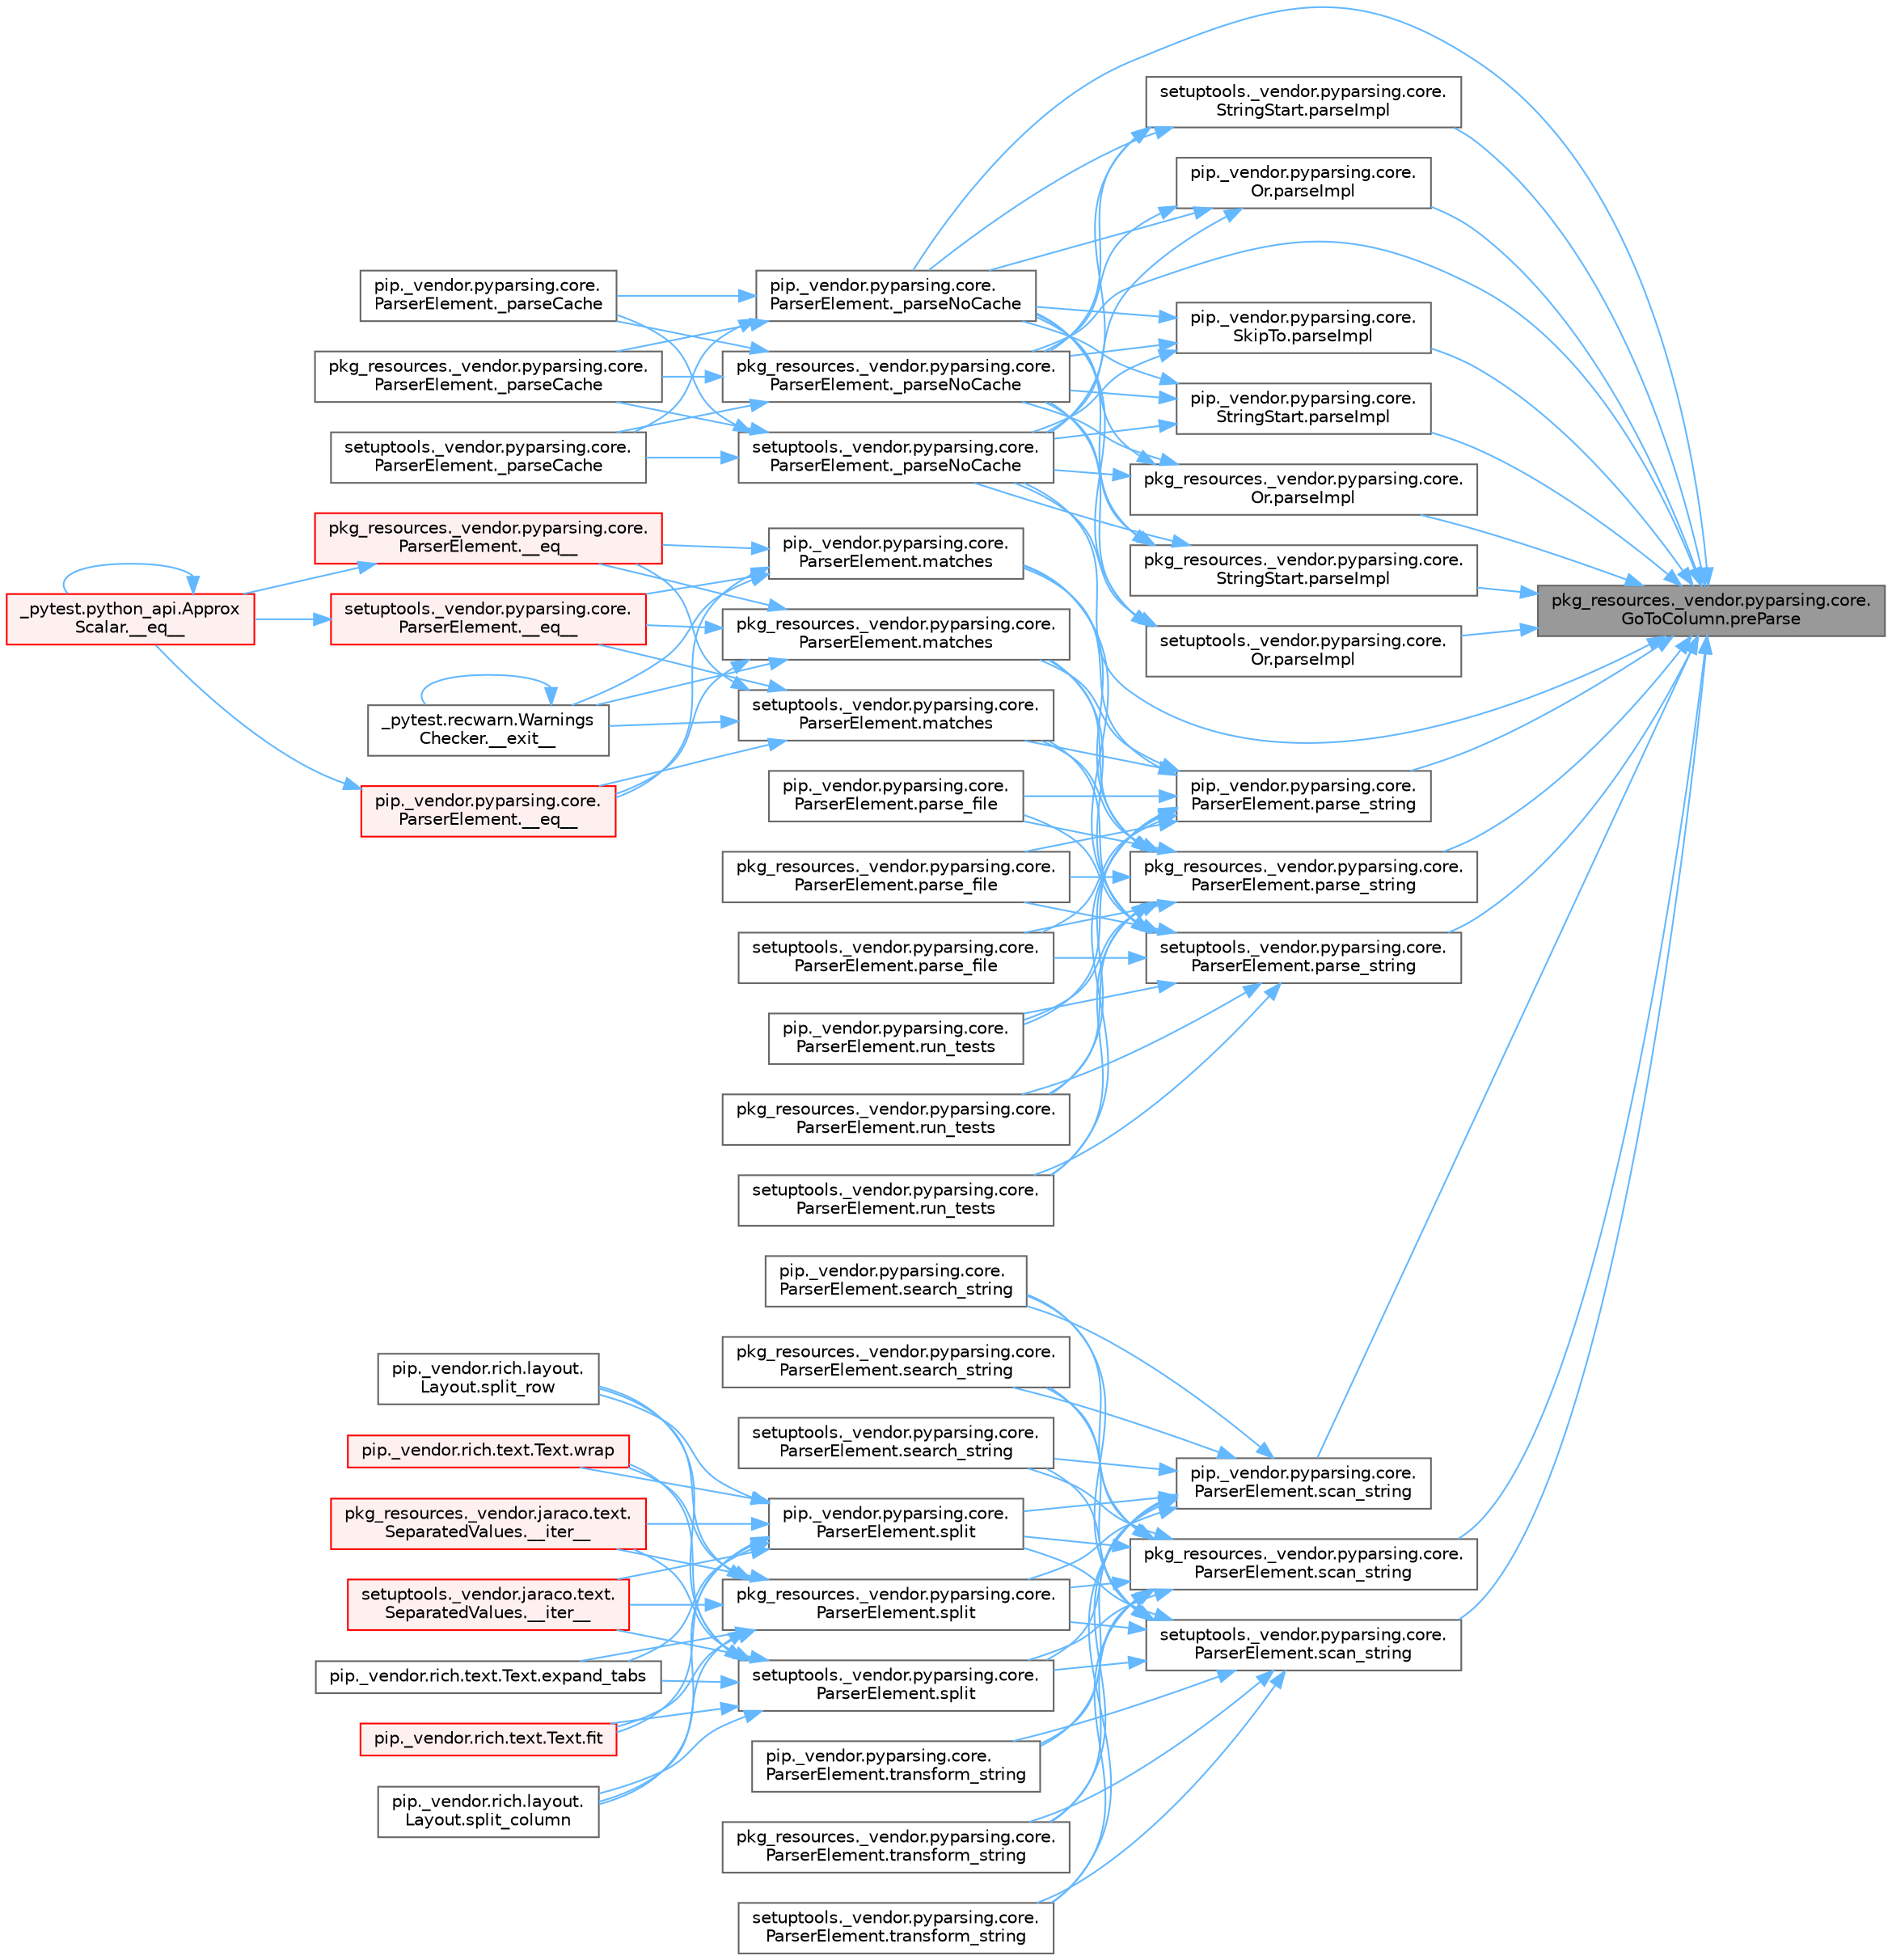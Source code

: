 digraph "pkg_resources._vendor.pyparsing.core.GoToColumn.preParse"
{
 // LATEX_PDF_SIZE
  bgcolor="transparent";
  edge [fontname=Helvetica,fontsize=10,labelfontname=Helvetica,labelfontsize=10];
  node [fontname=Helvetica,fontsize=10,shape=box,height=0.2,width=0.4];
  rankdir="RL";
  Node1 [id="Node000001",label="pkg_resources._vendor.pyparsing.core.\lGoToColumn.preParse",height=0.2,width=0.4,color="gray40", fillcolor="grey60", style="filled", fontcolor="black",tooltip=" "];
  Node1 -> Node2 [id="edge1_Node000001_Node000002",dir="back",color="steelblue1",style="solid",tooltip=" "];
  Node2 [id="Node000002",label="pip._vendor.pyparsing.core.\lParserElement._parseNoCache",height=0.2,width=0.4,color="grey40", fillcolor="white", style="filled",URL="$classpip_1_1__vendor_1_1pyparsing_1_1core_1_1_parser_element.html#af319bff1f8ae463c29689bc902788e50",tooltip=" "];
  Node2 -> Node3 [id="edge2_Node000002_Node000003",dir="back",color="steelblue1",style="solid",tooltip=" "];
  Node3 [id="Node000003",label="pip._vendor.pyparsing.core.\lParserElement._parseCache",height=0.2,width=0.4,color="grey40", fillcolor="white", style="filled",URL="$classpip_1_1__vendor_1_1pyparsing_1_1core_1_1_parser_element.html#a5614d581e42d84b716b0dcab98157c88",tooltip=" "];
  Node2 -> Node4 [id="edge3_Node000002_Node000004",dir="back",color="steelblue1",style="solid",tooltip=" "];
  Node4 [id="Node000004",label="pkg_resources._vendor.pyparsing.core.\lParserElement._parseCache",height=0.2,width=0.4,color="grey40", fillcolor="white", style="filled",URL="$classpkg__resources_1_1__vendor_1_1pyparsing_1_1core_1_1_parser_element.html#a1a69c7785a92769109263bd940ab37ae",tooltip=" "];
  Node2 -> Node5 [id="edge4_Node000002_Node000005",dir="back",color="steelblue1",style="solid",tooltip=" "];
  Node5 [id="Node000005",label="setuptools._vendor.pyparsing.core.\lParserElement._parseCache",height=0.2,width=0.4,color="grey40", fillcolor="white", style="filled",URL="$classsetuptools_1_1__vendor_1_1pyparsing_1_1core_1_1_parser_element.html#aad2d74190c4edf9d86294fe1907cffba",tooltip=" "];
  Node1 -> Node6 [id="edge5_Node000001_Node000006",dir="back",color="steelblue1",style="solid",tooltip=" "];
  Node6 [id="Node000006",label="pkg_resources._vendor.pyparsing.core.\lParserElement._parseNoCache",height=0.2,width=0.4,color="grey40", fillcolor="white", style="filled",URL="$classpkg__resources_1_1__vendor_1_1pyparsing_1_1core_1_1_parser_element.html#ae74acbecf9daa6eccbb3c02112745915",tooltip=" "];
  Node6 -> Node3 [id="edge6_Node000006_Node000003",dir="back",color="steelblue1",style="solid",tooltip=" "];
  Node6 -> Node4 [id="edge7_Node000006_Node000004",dir="back",color="steelblue1",style="solid",tooltip=" "];
  Node6 -> Node5 [id="edge8_Node000006_Node000005",dir="back",color="steelblue1",style="solid",tooltip=" "];
  Node1 -> Node7 [id="edge9_Node000001_Node000007",dir="back",color="steelblue1",style="solid",tooltip=" "];
  Node7 [id="Node000007",label="setuptools._vendor.pyparsing.core.\lParserElement._parseNoCache",height=0.2,width=0.4,color="grey40", fillcolor="white", style="filled",URL="$classsetuptools_1_1__vendor_1_1pyparsing_1_1core_1_1_parser_element.html#ac87deeca77414208ea7ac3e6f23accc5",tooltip=" "];
  Node7 -> Node3 [id="edge10_Node000007_Node000003",dir="back",color="steelblue1",style="solid",tooltip=" "];
  Node7 -> Node4 [id="edge11_Node000007_Node000004",dir="back",color="steelblue1",style="solid",tooltip=" "];
  Node7 -> Node5 [id="edge12_Node000007_Node000005",dir="back",color="steelblue1",style="solid",tooltip=" "];
  Node1 -> Node8 [id="edge13_Node000001_Node000008",dir="back",color="steelblue1",style="solid",tooltip=" "];
  Node8 [id="Node000008",label="pip._vendor.pyparsing.core.\lParserElement.parse_string",height=0.2,width=0.4,color="grey40", fillcolor="white", style="filled",URL="$classpip_1_1__vendor_1_1pyparsing_1_1core_1_1_parser_element.html#ac17206f98799aeb9149ef0873423fb3d",tooltip=" "];
  Node8 -> Node9 [id="edge14_Node000008_Node000009",dir="back",color="steelblue1",style="solid",tooltip=" "];
  Node9 [id="Node000009",label="pip._vendor.pyparsing.core.\lParserElement.matches",height=0.2,width=0.4,color="grey40", fillcolor="white", style="filled",URL="$classpip_1_1__vendor_1_1pyparsing_1_1core_1_1_parser_element.html#a506dbc15b395eb36dc4f6cbc0fdf143a",tooltip=" "];
  Node9 -> Node10 [id="edge15_Node000009_Node000010",dir="back",color="steelblue1",style="solid",tooltip=" "];
  Node10 [id="Node000010",label="pip._vendor.pyparsing.core.\lParserElement.__eq__",height=0.2,width=0.4,color="red", fillcolor="#FFF0F0", style="filled",URL="$classpip_1_1__vendor_1_1pyparsing_1_1core_1_1_parser_element.html#a56ccd877aaaa23f3bf1adb7bcc0b46ec",tooltip=" "];
  Node10 -> Node11 [id="edge16_Node000010_Node000011",dir="back",color="steelblue1",style="solid",tooltip=" "];
  Node11 [id="Node000011",label="_pytest.python_api.Approx\lScalar.__eq__",height=0.2,width=0.4,color="red", fillcolor="#FFF0F0", style="filled",URL="$class__pytest_1_1python__api_1_1_approx_scalar.html#af4601ee4ca7409927f88c83ebfc3d923",tooltip=" "];
  Node11 -> Node11 [id="edge17_Node000011_Node000011",dir="back",color="steelblue1",style="solid",tooltip=" "];
  Node9 -> Node19 [id="edge18_Node000009_Node000019",dir="back",color="steelblue1",style="solid",tooltip=" "];
  Node19 [id="Node000019",label="pkg_resources._vendor.pyparsing.core.\lParserElement.__eq__",height=0.2,width=0.4,color="red", fillcolor="#FFF0F0", style="filled",URL="$classpkg__resources_1_1__vendor_1_1pyparsing_1_1core_1_1_parser_element.html#a7a018d9eabb371a3a8cbeff784e873eb",tooltip=" "];
  Node19 -> Node11 [id="edge19_Node000019_Node000011",dir="back",color="steelblue1",style="solid",tooltip=" "];
  Node9 -> Node20 [id="edge20_Node000009_Node000020",dir="back",color="steelblue1",style="solid",tooltip=" "];
  Node20 [id="Node000020",label="setuptools._vendor.pyparsing.core.\lParserElement.__eq__",height=0.2,width=0.4,color="red", fillcolor="#FFF0F0", style="filled",URL="$classsetuptools_1_1__vendor_1_1pyparsing_1_1core_1_1_parser_element.html#a2fba49725ed4d403a97bf0955a516d7a",tooltip=" "];
  Node20 -> Node11 [id="edge21_Node000020_Node000011",dir="back",color="steelblue1",style="solid",tooltip=" "];
  Node9 -> Node21 [id="edge22_Node000009_Node000021",dir="back",color="steelblue1",style="solid",tooltip=" "];
  Node21 [id="Node000021",label="_pytest.recwarn.Warnings\lChecker.__exit__",height=0.2,width=0.4,color="grey40", fillcolor="white", style="filled",URL="$class__pytest_1_1recwarn_1_1_warnings_checker.html#adbd5f497538ea80f1d35b87e75c055a8",tooltip=" "];
  Node21 -> Node21 [id="edge23_Node000021_Node000021",dir="back",color="steelblue1",style="solid",tooltip=" "];
  Node8 -> Node22 [id="edge24_Node000008_Node000022",dir="back",color="steelblue1",style="solid",tooltip=" "];
  Node22 [id="Node000022",label="pkg_resources._vendor.pyparsing.core.\lParserElement.matches",height=0.2,width=0.4,color="grey40", fillcolor="white", style="filled",URL="$classpkg__resources_1_1__vendor_1_1pyparsing_1_1core_1_1_parser_element.html#a83b843cc10043a223825a7b6ee2bf3ed",tooltip=" "];
  Node22 -> Node10 [id="edge25_Node000022_Node000010",dir="back",color="steelblue1",style="solid",tooltip=" "];
  Node22 -> Node19 [id="edge26_Node000022_Node000019",dir="back",color="steelblue1",style="solid",tooltip=" "];
  Node22 -> Node20 [id="edge27_Node000022_Node000020",dir="back",color="steelblue1",style="solid",tooltip=" "];
  Node22 -> Node21 [id="edge28_Node000022_Node000021",dir="back",color="steelblue1",style="solid",tooltip=" "];
  Node8 -> Node23 [id="edge29_Node000008_Node000023",dir="back",color="steelblue1",style="solid",tooltip=" "];
  Node23 [id="Node000023",label="setuptools._vendor.pyparsing.core.\lParserElement.matches",height=0.2,width=0.4,color="grey40", fillcolor="white", style="filled",URL="$classsetuptools_1_1__vendor_1_1pyparsing_1_1core_1_1_parser_element.html#a340c5dbbc0054029fa245e398f694e14",tooltip=" "];
  Node23 -> Node10 [id="edge30_Node000023_Node000010",dir="back",color="steelblue1",style="solid",tooltip=" "];
  Node23 -> Node19 [id="edge31_Node000023_Node000019",dir="back",color="steelblue1",style="solid",tooltip=" "];
  Node23 -> Node20 [id="edge32_Node000023_Node000020",dir="back",color="steelblue1",style="solid",tooltip=" "];
  Node23 -> Node21 [id="edge33_Node000023_Node000021",dir="back",color="steelblue1",style="solid",tooltip=" "];
  Node8 -> Node24 [id="edge34_Node000008_Node000024",dir="back",color="steelblue1",style="solid",tooltip=" "];
  Node24 [id="Node000024",label="pip._vendor.pyparsing.core.\lParserElement.parse_file",height=0.2,width=0.4,color="grey40", fillcolor="white", style="filled",URL="$classpip_1_1__vendor_1_1pyparsing_1_1core_1_1_parser_element.html#a161e1fa167881e4e3fa9f26155612ed1",tooltip=" "];
  Node8 -> Node25 [id="edge35_Node000008_Node000025",dir="back",color="steelblue1",style="solid",tooltip=" "];
  Node25 [id="Node000025",label="pkg_resources._vendor.pyparsing.core.\lParserElement.parse_file",height=0.2,width=0.4,color="grey40", fillcolor="white", style="filled",URL="$classpkg__resources_1_1__vendor_1_1pyparsing_1_1core_1_1_parser_element.html#a4b7f81ada4824fcac02e6fae60e97154",tooltip=" "];
  Node8 -> Node26 [id="edge36_Node000008_Node000026",dir="back",color="steelblue1",style="solid",tooltip=" "];
  Node26 [id="Node000026",label="setuptools._vendor.pyparsing.core.\lParserElement.parse_file",height=0.2,width=0.4,color="grey40", fillcolor="white", style="filled",URL="$classsetuptools_1_1__vendor_1_1pyparsing_1_1core_1_1_parser_element.html#a8f9b8fccb7fc5a55bc10cb3ab46cf419",tooltip=" "];
  Node8 -> Node27 [id="edge37_Node000008_Node000027",dir="back",color="steelblue1",style="solid",tooltip=" "];
  Node27 [id="Node000027",label="pip._vendor.pyparsing.core.\lParserElement.run_tests",height=0.2,width=0.4,color="grey40", fillcolor="white", style="filled",URL="$classpip_1_1__vendor_1_1pyparsing_1_1core_1_1_parser_element.html#a35107e02c57a82575247354b2ffe5d63",tooltip=" "];
  Node8 -> Node28 [id="edge38_Node000008_Node000028",dir="back",color="steelblue1",style="solid",tooltip=" "];
  Node28 [id="Node000028",label="pkg_resources._vendor.pyparsing.core.\lParserElement.run_tests",height=0.2,width=0.4,color="grey40", fillcolor="white", style="filled",URL="$classpkg__resources_1_1__vendor_1_1pyparsing_1_1core_1_1_parser_element.html#a10e2c2c94b6bedd4a9bac706beb1f8e4",tooltip=" "];
  Node8 -> Node29 [id="edge39_Node000008_Node000029",dir="back",color="steelblue1",style="solid",tooltip=" "];
  Node29 [id="Node000029",label="setuptools._vendor.pyparsing.core.\lParserElement.run_tests",height=0.2,width=0.4,color="grey40", fillcolor="white", style="filled",URL="$classsetuptools_1_1__vendor_1_1pyparsing_1_1core_1_1_parser_element.html#a67d4875fb1c02837aae5bb1e763532ba",tooltip=" "];
  Node1 -> Node30 [id="edge40_Node000001_Node000030",dir="back",color="steelblue1",style="solid",tooltip=" "];
  Node30 [id="Node000030",label="pkg_resources._vendor.pyparsing.core.\lParserElement.parse_string",height=0.2,width=0.4,color="grey40", fillcolor="white", style="filled",URL="$classpkg__resources_1_1__vendor_1_1pyparsing_1_1core_1_1_parser_element.html#a8c3e947b9af4425a1b7f4c8db034a549",tooltip=" "];
  Node30 -> Node9 [id="edge41_Node000030_Node000009",dir="back",color="steelblue1",style="solid",tooltip=" "];
  Node30 -> Node22 [id="edge42_Node000030_Node000022",dir="back",color="steelblue1",style="solid",tooltip=" "];
  Node30 -> Node23 [id="edge43_Node000030_Node000023",dir="back",color="steelblue1",style="solid",tooltip=" "];
  Node30 -> Node24 [id="edge44_Node000030_Node000024",dir="back",color="steelblue1",style="solid",tooltip=" "];
  Node30 -> Node25 [id="edge45_Node000030_Node000025",dir="back",color="steelblue1",style="solid",tooltip=" "];
  Node30 -> Node26 [id="edge46_Node000030_Node000026",dir="back",color="steelblue1",style="solid",tooltip=" "];
  Node30 -> Node27 [id="edge47_Node000030_Node000027",dir="back",color="steelblue1",style="solid",tooltip=" "];
  Node30 -> Node28 [id="edge48_Node000030_Node000028",dir="back",color="steelblue1",style="solid",tooltip=" "];
  Node30 -> Node29 [id="edge49_Node000030_Node000029",dir="back",color="steelblue1",style="solid",tooltip=" "];
  Node1 -> Node31 [id="edge50_Node000001_Node000031",dir="back",color="steelblue1",style="solid",tooltip=" "];
  Node31 [id="Node000031",label="setuptools._vendor.pyparsing.core.\lParserElement.parse_string",height=0.2,width=0.4,color="grey40", fillcolor="white", style="filled",URL="$classsetuptools_1_1__vendor_1_1pyparsing_1_1core_1_1_parser_element.html#a4bceb4c6190dd0bd2ea4c6ef9e8fe6f9",tooltip=" "];
  Node31 -> Node9 [id="edge51_Node000031_Node000009",dir="back",color="steelblue1",style="solid",tooltip=" "];
  Node31 -> Node22 [id="edge52_Node000031_Node000022",dir="back",color="steelblue1",style="solid",tooltip=" "];
  Node31 -> Node23 [id="edge53_Node000031_Node000023",dir="back",color="steelblue1",style="solid",tooltip=" "];
  Node31 -> Node24 [id="edge54_Node000031_Node000024",dir="back",color="steelblue1",style="solid",tooltip=" "];
  Node31 -> Node25 [id="edge55_Node000031_Node000025",dir="back",color="steelblue1",style="solid",tooltip=" "];
  Node31 -> Node26 [id="edge56_Node000031_Node000026",dir="back",color="steelblue1",style="solid",tooltip=" "];
  Node31 -> Node27 [id="edge57_Node000031_Node000027",dir="back",color="steelblue1",style="solid",tooltip=" "];
  Node31 -> Node28 [id="edge58_Node000031_Node000028",dir="back",color="steelblue1",style="solid",tooltip=" "];
  Node31 -> Node29 [id="edge59_Node000031_Node000029",dir="back",color="steelblue1",style="solid",tooltip=" "];
  Node1 -> Node32 [id="edge60_Node000001_Node000032",dir="back",color="steelblue1",style="solid",tooltip=" "];
  Node32 [id="Node000032",label="pip._vendor.pyparsing.core.\lOr.parseImpl",height=0.2,width=0.4,color="grey40", fillcolor="white", style="filled",URL="$classpip_1_1__vendor_1_1pyparsing_1_1core_1_1_or.html#aa87fa541bf2e82791e105dbf64c79958",tooltip=" "];
  Node32 -> Node2 [id="edge61_Node000032_Node000002",dir="back",color="steelblue1",style="solid",tooltip=" "];
  Node32 -> Node6 [id="edge62_Node000032_Node000006",dir="back",color="steelblue1",style="solid",tooltip=" "];
  Node32 -> Node7 [id="edge63_Node000032_Node000007",dir="back",color="steelblue1",style="solid",tooltip=" "];
  Node1 -> Node33 [id="edge64_Node000001_Node000033",dir="back",color="steelblue1",style="solid",tooltip=" "];
  Node33 [id="Node000033",label="pip._vendor.pyparsing.core.\lSkipTo.parseImpl",height=0.2,width=0.4,color="grey40", fillcolor="white", style="filled",URL="$classpip_1_1__vendor_1_1pyparsing_1_1core_1_1_skip_to.html#affdf1659343a347cd9853247ed2cfc37",tooltip=" "];
  Node33 -> Node2 [id="edge65_Node000033_Node000002",dir="back",color="steelblue1",style="solid",tooltip=" "];
  Node33 -> Node6 [id="edge66_Node000033_Node000006",dir="back",color="steelblue1",style="solid",tooltip=" "];
  Node33 -> Node7 [id="edge67_Node000033_Node000007",dir="back",color="steelblue1",style="solid",tooltip=" "];
  Node1 -> Node34 [id="edge68_Node000001_Node000034",dir="back",color="steelblue1",style="solid",tooltip=" "];
  Node34 [id="Node000034",label="pip._vendor.pyparsing.core.\lStringStart.parseImpl",height=0.2,width=0.4,color="grey40", fillcolor="white", style="filled",URL="$classpip_1_1__vendor_1_1pyparsing_1_1core_1_1_string_start.html#ade7d9a10260522396b9756347737ec21",tooltip=" "];
  Node34 -> Node2 [id="edge69_Node000034_Node000002",dir="back",color="steelblue1",style="solid",tooltip=" "];
  Node34 -> Node6 [id="edge70_Node000034_Node000006",dir="back",color="steelblue1",style="solid",tooltip=" "];
  Node34 -> Node7 [id="edge71_Node000034_Node000007",dir="back",color="steelblue1",style="solid",tooltip=" "];
  Node1 -> Node35 [id="edge72_Node000001_Node000035",dir="back",color="steelblue1",style="solid",tooltip=" "];
  Node35 [id="Node000035",label="pkg_resources._vendor.pyparsing.core.\lOr.parseImpl",height=0.2,width=0.4,color="grey40", fillcolor="white", style="filled",URL="$classpkg__resources_1_1__vendor_1_1pyparsing_1_1core_1_1_or.html#ac0f75d008ee21a51ac9335d208258709",tooltip=" "];
  Node35 -> Node2 [id="edge73_Node000035_Node000002",dir="back",color="steelblue1",style="solid",tooltip=" "];
  Node35 -> Node6 [id="edge74_Node000035_Node000006",dir="back",color="steelblue1",style="solid",tooltip=" "];
  Node35 -> Node7 [id="edge75_Node000035_Node000007",dir="back",color="steelblue1",style="solid",tooltip=" "];
  Node1 -> Node36 [id="edge76_Node000001_Node000036",dir="back",color="steelblue1",style="solid",tooltip=" "];
  Node36 [id="Node000036",label="pkg_resources._vendor.pyparsing.core.\lStringStart.parseImpl",height=0.2,width=0.4,color="grey40", fillcolor="white", style="filled",URL="$classpkg__resources_1_1__vendor_1_1pyparsing_1_1core_1_1_string_start.html#a1a21abfeee7fd1a296470cf986211dfb",tooltip=" "];
  Node36 -> Node2 [id="edge77_Node000036_Node000002",dir="back",color="steelblue1",style="solid",tooltip=" "];
  Node36 -> Node6 [id="edge78_Node000036_Node000006",dir="back",color="steelblue1",style="solid",tooltip=" "];
  Node36 -> Node7 [id="edge79_Node000036_Node000007",dir="back",color="steelblue1",style="solid",tooltip=" "];
  Node1 -> Node37 [id="edge80_Node000001_Node000037",dir="back",color="steelblue1",style="solid",tooltip=" "];
  Node37 [id="Node000037",label="setuptools._vendor.pyparsing.core.\lOr.parseImpl",height=0.2,width=0.4,color="grey40", fillcolor="white", style="filled",URL="$classsetuptools_1_1__vendor_1_1pyparsing_1_1core_1_1_or.html#a1048310b5490fae52af640ad0c0e8713",tooltip=" "];
  Node37 -> Node2 [id="edge81_Node000037_Node000002",dir="back",color="steelblue1",style="solid",tooltip=" "];
  Node37 -> Node6 [id="edge82_Node000037_Node000006",dir="back",color="steelblue1",style="solid",tooltip=" "];
  Node37 -> Node7 [id="edge83_Node000037_Node000007",dir="back",color="steelblue1",style="solid",tooltip=" "];
  Node1 -> Node38 [id="edge84_Node000001_Node000038",dir="back",color="steelblue1",style="solid",tooltip=" "];
  Node38 [id="Node000038",label="setuptools._vendor.pyparsing.core.\lStringStart.parseImpl",height=0.2,width=0.4,color="grey40", fillcolor="white", style="filled",URL="$classsetuptools_1_1__vendor_1_1pyparsing_1_1core_1_1_string_start.html#a9da67c63addf96d553d7b5bb1cf85907",tooltip=" "];
  Node38 -> Node2 [id="edge85_Node000038_Node000002",dir="back",color="steelblue1",style="solid",tooltip=" "];
  Node38 -> Node6 [id="edge86_Node000038_Node000006",dir="back",color="steelblue1",style="solid",tooltip=" "];
  Node38 -> Node7 [id="edge87_Node000038_Node000007",dir="back",color="steelblue1",style="solid",tooltip=" "];
  Node1 -> Node39 [id="edge88_Node000001_Node000039",dir="back",color="steelblue1",style="solid",tooltip=" "];
  Node39 [id="Node000039",label="pip._vendor.pyparsing.core.\lParserElement.scan_string",height=0.2,width=0.4,color="grey40", fillcolor="white", style="filled",URL="$classpip_1_1__vendor_1_1pyparsing_1_1core_1_1_parser_element.html#a0a066b31d55597f3b2ac426eab0ef7a8",tooltip=" "];
  Node39 -> Node40 [id="edge89_Node000039_Node000040",dir="back",color="steelblue1",style="solid",tooltip=" "];
  Node40 [id="Node000040",label="pip._vendor.pyparsing.core.\lParserElement.search_string",height=0.2,width=0.4,color="grey40", fillcolor="white", style="filled",URL="$classpip_1_1__vendor_1_1pyparsing_1_1core_1_1_parser_element.html#a5a83c9e97aad458cf36ecb2cbc451703",tooltip=" "];
  Node39 -> Node41 [id="edge90_Node000039_Node000041",dir="back",color="steelblue1",style="solid",tooltip=" "];
  Node41 [id="Node000041",label="pkg_resources._vendor.pyparsing.core.\lParserElement.search_string",height=0.2,width=0.4,color="grey40", fillcolor="white", style="filled",URL="$classpkg__resources_1_1__vendor_1_1pyparsing_1_1core_1_1_parser_element.html#a4b5b9d98014537f14aa58afb241fb421",tooltip=" "];
  Node39 -> Node42 [id="edge91_Node000039_Node000042",dir="back",color="steelblue1",style="solid",tooltip=" "];
  Node42 [id="Node000042",label="setuptools._vendor.pyparsing.core.\lParserElement.search_string",height=0.2,width=0.4,color="grey40", fillcolor="white", style="filled",URL="$classsetuptools_1_1__vendor_1_1pyparsing_1_1core_1_1_parser_element.html#afd39623fe4bffcc694a482c83b93fd06",tooltip=" "];
  Node39 -> Node43 [id="edge92_Node000039_Node000043",dir="back",color="steelblue1",style="solid",tooltip=" "];
  Node43 [id="Node000043",label="pip._vendor.pyparsing.core.\lParserElement.split",height=0.2,width=0.4,color="grey40", fillcolor="white", style="filled",URL="$classpip_1_1__vendor_1_1pyparsing_1_1core_1_1_parser_element.html#a4d8b15e96c35f49dd311c05519c05b48",tooltip=" "];
  Node43 -> Node44 [id="edge93_Node000043_Node000044",dir="back",color="steelblue1",style="solid",tooltip=" "];
  Node44 [id="Node000044",label="pkg_resources._vendor.jaraco.text.\lSeparatedValues.__iter__",height=0.2,width=0.4,color="red", fillcolor="#FFF0F0", style="filled",URL="$classpkg__resources_1_1__vendor_1_1jaraco_1_1text_1_1_separated_values.html#ae665618e2d60d71ccc38017f931e77c0",tooltip=" "];
  Node43 -> Node47 [id="edge94_Node000043_Node000047",dir="back",color="steelblue1",style="solid",tooltip=" "];
  Node47 [id="Node000047",label="setuptools._vendor.jaraco.text.\lSeparatedValues.__iter__",height=0.2,width=0.4,color="red", fillcolor="#FFF0F0", style="filled",URL="$classsetuptools_1_1__vendor_1_1jaraco_1_1text_1_1_separated_values.html#a386e671741e35885b3566fcdabc8d893",tooltip=" "];
  Node43 -> Node48 [id="edge95_Node000043_Node000048",dir="back",color="steelblue1",style="solid",tooltip=" "];
  Node48 [id="Node000048",label="pip._vendor.rich.text.Text.expand_tabs",height=0.2,width=0.4,color="grey40", fillcolor="white", style="filled",URL="$classpip_1_1__vendor_1_1rich_1_1text_1_1_text.html#ad9f65ecb5a2b9b55648d525a0a58c947",tooltip=" "];
  Node43 -> Node49 [id="edge96_Node000043_Node000049",dir="back",color="steelblue1",style="solid",tooltip=" "];
  Node49 [id="Node000049",label="pip._vendor.rich.text.Text.fit",height=0.2,width=0.4,color="red", fillcolor="#FFF0F0", style="filled",URL="$classpip_1_1__vendor_1_1rich_1_1text_1_1_text.html#a1adda7f6546fb3592d473f95d0ca17b2",tooltip=" "];
  Node43 -> Node51 [id="edge97_Node000043_Node000051",dir="back",color="steelblue1",style="solid",tooltip=" "];
  Node51 [id="Node000051",label="pip._vendor.rich.layout.\lLayout.split_column",height=0.2,width=0.4,color="grey40", fillcolor="white", style="filled",URL="$classpip_1_1__vendor_1_1rich_1_1layout_1_1_layout.html#a69f88aaf1450a946026f16620d205fa4",tooltip=" "];
  Node43 -> Node52 [id="edge98_Node000043_Node000052",dir="back",color="steelblue1",style="solid",tooltip=" "];
  Node52 [id="Node000052",label="pip._vendor.rich.layout.\lLayout.split_row",height=0.2,width=0.4,color="grey40", fillcolor="white", style="filled",URL="$classpip_1_1__vendor_1_1rich_1_1layout_1_1_layout.html#a53ef6123a224b46255a62eb4e02a506e",tooltip=" "];
  Node43 -> Node53 [id="edge99_Node000043_Node000053",dir="back",color="steelblue1",style="solid",tooltip=" "];
  Node53 [id="Node000053",label="pip._vendor.rich.text.Text.wrap",height=0.2,width=0.4,color="red", fillcolor="#FFF0F0", style="filled",URL="$classpip_1_1__vendor_1_1rich_1_1text_1_1_text.html#a1b5e03c8ff260ff99dd5cbf8ff675dd1",tooltip=" "];
  Node39 -> Node3207 [id="edge100_Node000039_Node003207",dir="back",color="steelblue1",style="solid",tooltip=" "];
  Node3207 [id="Node003207",label="pkg_resources._vendor.pyparsing.core.\lParserElement.split",height=0.2,width=0.4,color="grey40", fillcolor="white", style="filled",URL="$classpkg__resources_1_1__vendor_1_1pyparsing_1_1core_1_1_parser_element.html#a194801602eaab7fd2483d6a6ef7335b7",tooltip=" "];
  Node3207 -> Node44 [id="edge101_Node003207_Node000044",dir="back",color="steelblue1",style="solid",tooltip=" "];
  Node3207 -> Node47 [id="edge102_Node003207_Node000047",dir="back",color="steelblue1",style="solid",tooltip=" "];
  Node3207 -> Node48 [id="edge103_Node003207_Node000048",dir="back",color="steelblue1",style="solid",tooltip=" "];
  Node3207 -> Node49 [id="edge104_Node003207_Node000049",dir="back",color="steelblue1",style="solid",tooltip=" "];
  Node3207 -> Node51 [id="edge105_Node003207_Node000051",dir="back",color="steelblue1",style="solid",tooltip=" "];
  Node3207 -> Node52 [id="edge106_Node003207_Node000052",dir="back",color="steelblue1",style="solid",tooltip=" "];
  Node3207 -> Node53 [id="edge107_Node003207_Node000053",dir="back",color="steelblue1",style="solid",tooltip=" "];
  Node39 -> Node3208 [id="edge108_Node000039_Node003208",dir="back",color="steelblue1",style="solid",tooltip=" "];
  Node3208 [id="Node003208",label="setuptools._vendor.pyparsing.core.\lParserElement.split",height=0.2,width=0.4,color="grey40", fillcolor="white", style="filled",URL="$classsetuptools_1_1__vendor_1_1pyparsing_1_1core_1_1_parser_element.html#a851b91f91735a7984ff943924b8f5e53",tooltip=" "];
  Node3208 -> Node44 [id="edge109_Node003208_Node000044",dir="back",color="steelblue1",style="solid",tooltip=" "];
  Node3208 -> Node47 [id="edge110_Node003208_Node000047",dir="back",color="steelblue1",style="solid",tooltip=" "];
  Node3208 -> Node48 [id="edge111_Node003208_Node000048",dir="back",color="steelblue1",style="solid",tooltip=" "];
  Node3208 -> Node49 [id="edge112_Node003208_Node000049",dir="back",color="steelblue1",style="solid",tooltip=" "];
  Node3208 -> Node51 [id="edge113_Node003208_Node000051",dir="back",color="steelblue1",style="solid",tooltip=" "];
  Node3208 -> Node52 [id="edge114_Node003208_Node000052",dir="back",color="steelblue1",style="solid",tooltip=" "];
  Node3208 -> Node53 [id="edge115_Node003208_Node000053",dir="back",color="steelblue1",style="solid",tooltip=" "];
  Node39 -> Node3209 [id="edge116_Node000039_Node003209",dir="back",color="steelblue1",style="solid",tooltip=" "];
  Node3209 [id="Node003209",label="pip._vendor.pyparsing.core.\lParserElement.transform_string",height=0.2,width=0.4,color="grey40", fillcolor="white", style="filled",URL="$classpip_1_1__vendor_1_1pyparsing_1_1core_1_1_parser_element.html#a566e130123a0445b27338a6e3ec60f19",tooltip=" "];
  Node39 -> Node3210 [id="edge117_Node000039_Node003210",dir="back",color="steelblue1",style="solid",tooltip=" "];
  Node3210 [id="Node003210",label="pkg_resources._vendor.pyparsing.core.\lParserElement.transform_string",height=0.2,width=0.4,color="grey40", fillcolor="white", style="filled",URL="$classpkg__resources_1_1__vendor_1_1pyparsing_1_1core_1_1_parser_element.html#a71a727a6ccd055ebf3c32601140ed804",tooltip=" "];
  Node39 -> Node3211 [id="edge118_Node000039_Node003211",dir="back",color="steelblue1",style="solid",tooltip=" "];
  Node3211 [id="Node003211",label="setuptools._vendor.pyparsing.core.\lParserElement.transform_string",height=0.2,width=0.4,color="grey40", fillcolor="white", style="filled",URL="$classsetuptools_1_1__vendor_1_1pyparsing_1_1core_1_1_parser_element.html#a23d5d123f33508735ec8eefe96840071",tooltip=" "];
  Node1 -> Node3212 [id="edge119_Node000001_Node003212",dir="back",color="steelblue1",style="solid",tooltip=" "];
  Node3212 [id="Node003212",label="pkg_resources._vendor.pyparsing.core.\lParserElement.scan_string",height=0.2,width=0.4,color="grey40", fillcolor="white", style="filled",URL="$classpkg__resources_1_1__vendor_1_1pyparsing_1_1core_1_1_parser_element.html#a72c2c28e4b4d308fb917b19795da3b31",tooltip=" "];
  Node3212 -> Node40 [id="edge120_Node003212_Node000040",dir="back",color="steelblue1",style="solid",tooltip=" "];
  Node3212 -> Node41 [id="edge121_Node003212_Node000041",dir="back",color="steelblue1",style="solid",tooltip=" "];
  Node3212 -> Node42 [id="edge122_Node003212_Node000042",dir="back",color="steelblue1",style="solid",tooltip=" "];
  Node3212 -> Node43 [id="edge123_Node003212_Node000043",dir="back",color="steelblue1",style="solid",tooltip=" "];
  Node3212 -> Node3207 [id="edge124_Node003212_Node003207",dir="back",color="steelblue1",style="solid",tooltip=" "];
  Node3212 -> Node3208 [id="edge125_Node003212_Node003208",dir="back",color="steelblue1",style="solid",tooltip=" "];
  Node3212 -> Node3209 [id="edge126_Node003212_Node003209",dir="back",color="steelblue1",style="solid",tooltip=" "];
  Node3212 -> Node3210 [id="edge127_Node003212_Node003210",dir="back",color="steelblue1",style="solid",tooltip=" "];
  Node3212 -> Node3211 [id="edge128_Node003212_Node003211",dir="back",color="steelblue1",style="solid",tooltip=" "];
  Node1 -> Node3213 [id="edge129_Node000001_Node003213",dir="back",color="steelblue1",style="solid",tooltip=" "];
  Node3213 [id="Node003213",label="setuptools._vendor.pyparsing.core.\lParserElement.scan_string",height=0.2,width=0.4,color="grey40", fillcolor="white", style="filled",URL="$classsetuptools_1_1__vendor_1_1pyparsing_1_1core_1_1_parser_element.html#a1e2aa4fc1e0debef9f876b7e1ccbfb62",tooltip=" "];
  Node3213 -> Node40 [id="edge130_Node003213_Node000040",dir="back",color="steelblue1",style="solid",tooltip=" "];
  Node3213 -> Node41 [id="edge131_Node003213_Node000041",dir="back",color="steelblue1",style="solid",tooltip=" "];
  Node3213 -> Node42 [id="edge132_Node003213_Node000042",dir="back",color="steelblue1",style="solid",tooltip=" "];
  Node3213 -> Node43 [id="edge133_Node003213_Node000043",dir="back",color="steelblue1",style="solid",tooltip=" "];
  Node3213 -> Node3207 [id="edge134_Node003213_Node003207",dir="back",color="steelblue1",style="solid",tooltip=" "];
  Node3213 -> Node3208 [id="edge135_Node003213_Node003208",dir="back",color="steelblue1",style="solid",tooltip=" "];
  Node3213 -> Node3209 [id="edge136_Node003213_Node003209",dir="back",color="steelblue1",style="solid",tooltip=" "];
  Node3213 -> Node3210 [id="edge137_Node003213_Node003210",dir="back",color="steelblue1",style="solid",tooltip=" "];
  Node3213 -> Node3211 [id="edge138_Node003213_Node003211",dir="back",color="steelblue1",style="solid",tooltip=" "];
}
